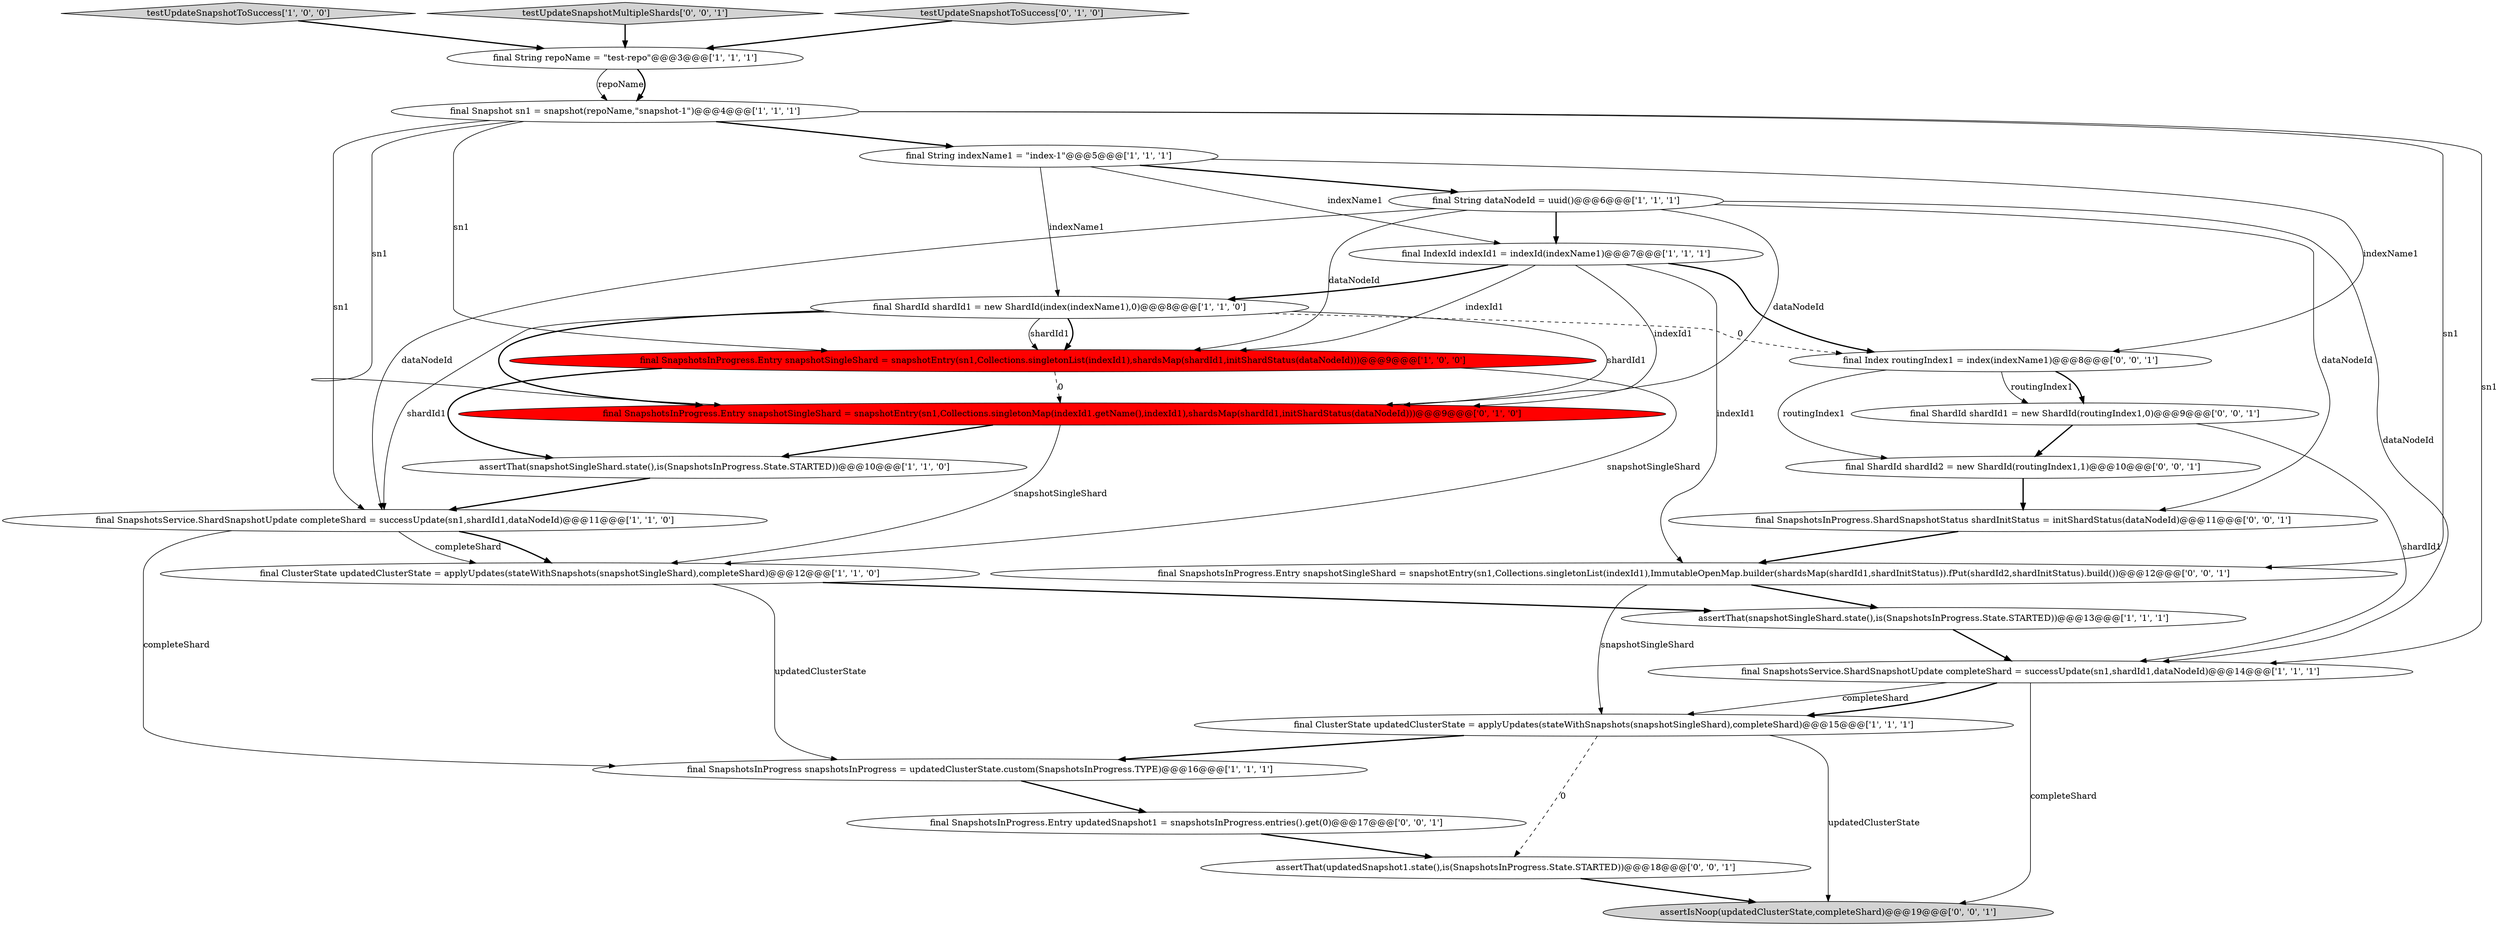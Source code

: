 digraph {
11 [style = filled, label = "final Snapshot sn1 = snapshot(repoName,\"snapshot-1\")@@@4@@@['1', '1', '1']", fillcolor = white, shape = ellipse image = "AAA0AAABBB1BBB"];
21 [style = filled, label = "final SnapshotsInProgress.Entry snapshotSingleShard = snapshotEntry(sn1,Collections.singletonList(indexId1),ImmutableOpenMap.builder(shardsMap(shardId1,shardInitStatus)).fPut(shardId2,shardInitStatus).build())@@@12@@@['0', '0', '1']", fillcolor = white, shape = ellipse image = "AAA0AAABBB3BBB"];
0 [style = filled, label = "final ShardId shardId1 = new ShardId(index(indexName1),0)@@@8@@@['1', '1', '0']", fillcolor = white, shape = ellipse image = "AAA0AAABBB1BBB"];
20 [style = filled, label = "final ShardId shardId1 = new ShardId(routingIndex1,0)@@@9@@@['0', '0', '1']", fillcolor = white, shape = ellipse image = "AAA0AAABBB3BBB"];
23 [style = filled, label = "assertThat(updatedSnapshot1.state(),is(SnapshotsInProgress.State.STARTED))@@@18@@@['0', '0', '1']", fillcolor = white, shape = ellipse image = "AAA0AAABBB3BBB"];
24 [style = filled, label = "assertIsNoop(updatedClusterState,completeShard)@@@19@@@['0', '0', '1']", fillcolor = lightgray, shape = ellipse image = "AAA0AAABBB3BBB"];
22 [style = filled, label = "final Index routingIndex1 = index(indexName1)@@@8@@@['0', '0', '1']", fillcolor = white, shape = ellipse image = "AAA0AAABBB3BBB"];
13 [style = filled, label = "final String dataNodeId = uuid()@@@6@@@['1', '1', '1']", fillcolor = white, shape = ellipse image = "AAA0AAABBB1BBB"];
6 [style = filled, label = "final SnapshotsService.ShardSnapshotUpdate completeShard = successUpdate(sn1,shardId1,dataNodeId)@@@11@@@['1', '1', '0']", fillcolor = white, shape = ellipse image = "AAA0AAABBB1BBB"];
5 [style = filled, label = "testUpdateSnapshotToSuccess['1', '0', '0']", fillcolor = lightgray, shape = diamond image = "AAA0AAABBB1BBB"];
4 [style = filled, label = "assertThat(snapshotSingleShard.state(),is(SnapshotsInProgress.State.STARTED))@@@10@@@['1', '1', '0']", fillcolor = white, shape = ellipse image = "AAA0AAABBB1BBB"];
2 [style = filled, label = "final SnapshotsInProgress snapshotsInProgress = updatedClusterState.custom(SnapshotsInProgress.TYPE)@@@16@@@['1', '1', '1']", fillcolor = white, shape = ellipse image = "AAA0AAABBB1BBB"];
1 [style = filled, label = "final ClusterState updatedClusterState = applyUpdates(stateWithSnapshots(snapshotSingleShard),completeShard)@@@15@@@['1', '1', '1']", fillcolor = white, shape = ellipse image = "AAA0AAABBB1BBB"];
25 [style = filled, label = "testUpdateSnapshotMultipleShards['0', '0', '1']", fillcolor = lightgray, shape = diamond image = "AAA0AAABBB3BBB"];
14 [style = filled, label = "final SnapshotsService.ShardSnapshotUpdate completeShard = successUpdate(sn1,shardId1,dataNodeId)@@@14@@@['1', '1', '1']", fillcolor = white, shape = ellipse image = "AAA0AAABBB1BBB"];
19 [style = filled, label = "final ShardId shardId2 = new ShardId(routingIndex1,1)@@@10@@@['0', '0', '1']", fillcolor = white, shape = ellipse image = "AAA0AAABBB3BBB"];
18 [style = filled, label = "final SnapshotsInProgress.ShardSnapshotStatus shardInitStatus = initShardStatus(dataNodeId)@@@11@@@['0', '0', '1']", fillcolor = white, shape = ellipse image = "AAA0AAABBB3BBB"];
3 [style = filled, label = "final ClusterState updatedClusterState = applyUpdates(stateWithSnapshots(snapshotSingleShard),completeShard)@@@12@@@['1', '1', '0']", fillcolor = white, shape = ellipse image = "AAA0AAABBB1BBB"];
7 [style = filled, label = "assertThat(snapshotSingleShard.state(),is(SnapshotsInProgress.State.STARTED))@@@13@@@['1', '1', '1']", fillcolor = white, shape = ellipse image = "AAA0AAABBB1BBB"];
17 [style = filled, label = "final SnapshotsInProgress.Entry updatedSnapshot1 = snapshotsInProgress.entries().get(0)@@@17@@@['0', '0', '1']", fillcolor = white, shape = ellipse image = "AAA0AAABBB3BBB"];
15 [style = filled, label = "testUpdateSnapshotToSuccess['0', '1', '0']", fillcolor = lightgray, shape = diamond image = "AAA0AAABBB2BBB"];
9 [style = filled, label = "final String indexName1 = \"index-1\"@@@5@@@['1', '1', '1']", fillcolor = white, shape = ellipse image = "AAA0AAABBB1BBB"];
8 [style = filled, label = "final String repoName = \"test-repo\"@@@3@@@['1', '1', '1']", fillcolor = white, shape = ellipse image = "AAA0AAABBB1BBB"];
16 [style = filled, label = "final SnapshotsInProgress.Entry snapshotSingleShard = snapshotEntry(sn1,Collections.singletonMap(indexId1.getName(),indexId1),shardsMap(shardId1,initShardStatus(dataNodeId)))@@@9@@@['0', '1', '0']", fillcolor = red, shape = ellipse image = "AAA1AAABBB2BBB"];
12 [style = filled, label = "final IndexId indexId1 = indexId(indexName1)@@@7@@@['1', '1', '1']", fillcolor = white, shape = ellipse image = "AAA0AAABBB1BBB"];
10 [style = filled, label = "final SnapshotsInProgress.Entry snapshotSingleShard = snapshotEntry(sn1,Collections.singletonList(indexId1),shardsMap(shardId1,initShardStatus(dataNodeId)))@@@9@@@['1', '0', '0']", fillcolor = red, shape = ellipse image = "AAA1AAABBB1BBB"];
2->17 [style = bold, label=""];
11->10 [style = solid, label="sn1"];
6->3 [style = bold, label=""];
5->8 [style = bold, label=""];
0->16 [style = bold, label=""];
6->3 [style = solid, label="completeShard"];
16->3 [style = solid, label="snapshotSingleShard"];
11->21 [style = solid, label="sn1"];
19->18 [style = bold, label=""];
6->2 [style = solid, label="completeShard"];
0->16 [style = solid, label="shardId1"];
11->14 [style = solid, label="sn1"];
13->10 [style = solid, label="dataNodeId"];
22->19 [style = solid, label="routingIndex1"];
13->14 [style = solid, label="dataNodeId"];
21->1 [style = solid, label="snapshotSingleShard"];
4->6 [style = bold, label=""];
13->16 [style = solid, label="dataNodeId"];
14->1 [style = solid, label="completeShard"];
9->22 [style = solid, label="indexName1"];
8->11 [style = solid, label="repoName"];
11->6 [style = solid, label="sn1"];
11->9 [style = bold, label=""];
12->21 [style = solid, label="indexId1"];
12->0 [style = bold, label=""];
0->22 [style = dashed, label="0"];
17->23 [style = bold, label=""];
14->1 [style = bold, label=""];
22->20 [style = solid, label="routingIndex1"];
10->3 [style = solid, label="snapshotSingleShard"];
7->14 [style = bold, label=""];
3->2 [style = solid, label="updatedClusterState"];
13->18 [style = solid, label="dataNodeId"];
9->0 [style = solid, label="indexName1"];
14->24 [style = solid, label="completeShard"];
0->10 [style = bold, label=""];
23->24 [style = bold, label=""];
13->12 [style = bold, label=""];
9->12 [style = solid, label="indexName1"];
22->20 [style = bold, label=""];
3->7 [style = bold, label=""];
13->6 [style = solid, label="dataNodeId"];
12->16 [style = solid, label="indexId1"];
0->6 [style = solid, label="shardId1"];
10->4 [style = bold, label=""];
21->7 [style = bold, label=""];
12->10 [style = solid, label="indexId1"];
1->24 [style = solid, label="updatedClusterState"];
25->8 [style = bold, label=""];
1->2 [style = bold, label=""];
10->16 [style = dashed, label="0"];
18->21 [style = bold, label=""];
16->4 [style = bold, label=""];
20->19 [style = bold, label=""];
20->14 [style = solid, label="shardId1"];
8->11 [style = bold, label=""];
1->23 [style = dashed, label="0"];
11->16 [style = solid, label="sn1"];
15->8 [style = bold, label=""];
12->22 [style = bold, label=""];
0->10 [style = solid, label="shardId1"];
9->13 [style = bold, label=""];
}
